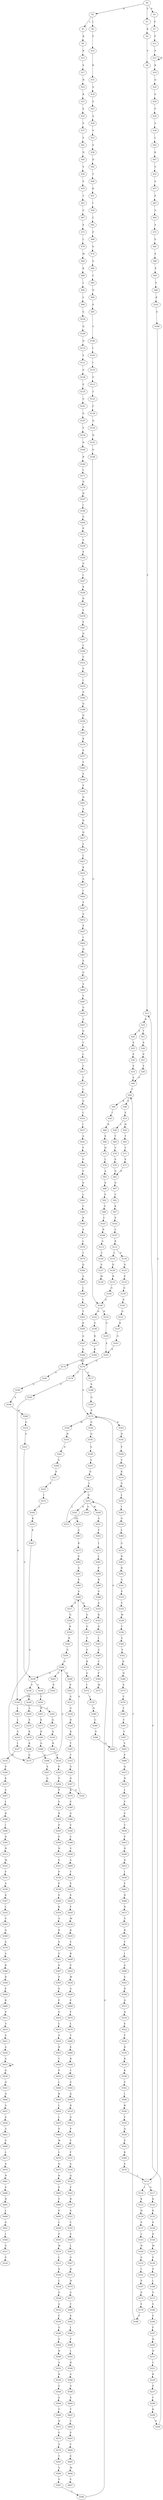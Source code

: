 strict digraph  {
	S0 -> S1 [ label = C ];
	S0 -> S2 [ label = R ];
	S0 -> S3 [ label = P ];
	S1 -> S4 [ label = K ];
	S2 -> S5 [ label = L ];
	S2 -> S6 [ label = I ];
	S3 -> S7 [ label = P ];
	S4 -> S8 [ label = V ];
	S5 -> S9 [ label = K ];
	S6 -> S10 [ label = F ];
	S7 -> S11 [ label = P ];
	S8 -> S12 [ label = F ];
	S9 -> S13 [ label = R ];
	S10 -> S14 [ label = K ];
	S11 -> S15 [ label = P ];
	S12 -> S16 [ label = R ];
	S13 -> S17 [ label = S ];
	S14 -> S18 [ label = S ];
	S15 -> S19 [ label = K ];
	S15 -> S15 [ label = P ];
	S16 -> S20 [ label = A ];
	S16 -> S21 [ label = T ];
	S17 -> S22 [ label = N ];
	S18 -> S23 [ label = S ];
	S19 -> S24 [ label = Q ];
	S20 -> S25 [ label = S ];
	S21 -> S26 [ label = S ];
	S22 -> S27 [ label = R ];
	S23 -> S28 [ label = A ];
	S24 -> S29 [ label = S ];
	S25 -> S30 [ label = S ];
	S26 -> S31 [ label = S ];
	S27 -> S32 [ label = E ];
	S28 -> S33 [ label = V ];
	S29 -> S34 [ label = F ];
	S30 -> S35 [ label = V ];
	S31 -> S36 [ label = V ];
	S32 -> S37 [ label = P ];
	S33 -> S38 [ label = V ];
	S34 -> S39 [ label = A ];
	S35 -> S40 [ label = F ];
	S36 -> S40 [ label = F ];
	S37 -> S41 [ label = V ];
	S38 -> S42 [ label = D ];
	S39 -> S43 [ label = L ];
	S40 -> S44 [ label = T ];
	S41 -> S45 [ label = N ];
	S42 -> S46 [ label = T ];
	S43 -> S47 [ label = K ];
	S44 -> S48 [ label = E ];
	S44 -> S49 [ label = K ];
	S45 -> S50 [ label = V ];
	S46 -> S51 [ label = K ];
	S47 -> S52 [ label = V ];
	S48 -> S53 [ label = V ];
	S49 -> S54 [ label = I ];
	S50 -> S55 [ label = V ];
	S51 -> S56 [ label = I ];
	S52 -> S57 [ label = A ];
	S53 -> S58 [ label = L ];
	S53 -> S59 [ label = H ];
	S54 -> S60 [ label = R ];
	S55 -> S61 [ label = T ];
	S56 -> S62 [ label = C ];
	S57 -> S63 [ label = E ];
	S58 -> S64 [ label = T ];
	S59 -> S65 [ label = T ];
	S60 -> S66 [ label = S ];
	S61 -> S67 [ label = G ];
	S62 -> S68 [ label = P ];
	S63 -> S69 [ label = A ];
	S64 -> S70 [ label = C ];
	S65 -> S71 [ label = C ];
	S66 -> S72 [ label = H ];
	S67 -> S73 [ label = E ];
	S68 -> S74 [ label = S ];
	S69 -> S75 [ label = A ];
	S70 -> S76 [ label = P ];
	S71 -> S77 [ label = P ];
	S72 -> S78 [ label = L ];
	S73 -> S79 [ label = L ];
	S74 -> S80 [ label = G ];
	S75 -> S81 [ label = S ];
	S76 -> S82 [ label = D ];
	S77 -> S82 [ label = D ];
	S78 -> S83 [ label = A ];
	S79 -> S84 [ label = M ];
	S80 -> S85 [ label = C ];
	S81 -> S86 [ label = E ];
	S82 -> S87 [ label = G ];
	S83 -> S88 [ label = S ];
	S84 -> S89 [ label = K ];
	S85 -> S90 [ label = N ];
	S86 -> S91 [ label = P ];
	S87 -> S92 [ label = C ];
	S88 -> S93 [ label = S ];
	S89 -> S94 [ label = L ];
	S90 -> S95 [ label = P ];
	S91 -> S96 [ label = E ];
	S92 -> S97 [ label = K ];
	S93 -> S98 [ label = G ];
	S94 -> S99 [ label = L ];
	S95 -> S100 [ label = C ];
	S96 -> S101 [ label = K ];
	S97 -> S102 [ label = P ];
	S98 -> S103 [ label = C ];
	S99 -> S104 [ label = G ];
	S100 -> S105 [ label = I ];
	S101 -> S106 [ label = S ];
	S102 -> S107 [ label = C ];
	S103 -> S108 [ label = R ];
	S104 -> S109 [ label = Q ];
	S105 -> S110 [ label = I ];
	S106 -> S111 [ label = L ];
	S107 -> S112 [ label = R ];
	S108 -> S113 [ label = A ];
	S109 -> S114 [ label = Q ];
	S110 -> S115 [ label = G ];
	S111 -> S116 [ label = L ];
	S111 -> S117 [ label = G ];
	S112 -> S118 [ label = P ];
	S112 -> S119 [ label = L ];
	S113 -> S120 [ label = T ];
	S114 -> S121 [ label = V ];
	S115 -> S122 [ label = T ];
	S116 -> S123 [ label = K ];
	S117 -> S124 [ label = K ];
	S118 -> S125 [ label = Q ];
	S119 -> S126 [ label = Q ];
	S120 -> S127 [ label = A ];
	S121 -> S128 [ label = G ];
	S122 -> S129 [ label = F ];
	S123 -> S130 [ label = H ];
	S124 -> S131 [ label = K ];
	S125 -> S132 [ label = E ];
	S126 -> S133 [ label = N ];
	S127 -> S134 [ label = M ];
	S128 -> S135 [ label = E ];
	S129 -> S136 [ label = Q ];
	S130 -> S137 [ label = P ];
	S131 -> S138 [ label = S ];
	S132 -> S139 [ label = G ];
	S133 -> S140 [ label = G ];
	S135 -> S141 [ label = G ];
	S136 -> S142 [ label = N ];
	S137 -> S143 [ label = L ];
	S138 -> S144 [ label = D ];
	S139 -> S145 [ label = D ];
	S140 -> S146 [ label = G ];
	S141 -> S147 [ label = G ];
	S142 -> S148 [ label = G ];
	S143 -> S149 [ label = N ];
	S144 -> S150 [ label = M ];
	S145 -> S151 [ label = G ];
	S146 -> S152 [ label = N ];
	S146 -> S153 [ label = K ];
	S147 -> S154 [ label = V ];
	S148 -> S146 [ label = G ];
	S149 -> S155 [ label = S ];
	S150 -> S156 [ label = E ];
	S151 -> S157 [ label = K ];
	S152 -> S158 [ label = G ];
	S153 -> S159 [ label = G ];
	S154 -> S160 [ label = D ];
	S155 -> S161 [ label = I ];
	S156 -> S162 [ label = S ];
	S157 -> S163 [ label = G ];
	S158 -> S164 [ label = R ];
	S159 -> S165 [ label = S ];
	S160 -> S166 [ label = R ];
	S161 -> S167 [ label = P ];
	S162 -> S168 [ label = L ];
	S163 -> S165 [ label = S ];
	S164 -> S169 [ label = K ];
	S165 -> S170 [ label = G ];
	S166 -> S171 [ label = L ];
	S167 -> S172 [ label = S ];
	S168 -> S173 [ label = V ];
	S169 -> S174 [ label = R ];
	S170 -> S175 [ label = S ];
	S170 -> S176 [ label = T ];
	S170 -> S177 [ label = G ];
	S171 -> S178 [ label = Q ];
	S172 -> S179 [ label = V ];
	S173 -> S180 [ label = V ];
	S174 -> S181 [ label = G ];
	S175 -> S182 [ label = G ];
	S175 -> S183 [ label = K ];
	S175 -> S184 [ label = M ];
	S176 -> S185 [ label = P ];
	S177 -> S186 [ label = S ];
	S178 -> S187 [ label = H ];
	S179 -> S188 [ label = F ];
	S180 -> S189 [ label = F ];
	S181 -> S190 [ label = G ];
	S182 -> S191 [ label = Q ];
	S183 -> S192 [ label = D ];
	S184 -> S193 [ label = R ];
	S185 -> S194 [ label = G ];
	S186 -> S195 [ label = G ];
	S187 -> S196 [ label = I ];
	S188 -> S44 [ label = T ];
	S189 -> S197 [ label = F ];
	S190 -> S198 [ label = S ];
	S191 -> S199 [ label = G ];
	S192 -> S200 [ label = P ];
	S193 -> S201 [ label = K ];
	S194 -> S202 [ label = G ];
	S194 -> S203 [ label = L ];
	S195 -> S175 [ label = S ];
	S196 -> S204 [ label = G ];
	S197 -> S205 [ label = H ];
	S198 -> S206 [ label = K ];
	S199 -> S207 [ label = A ];
	S200 -> S208 [ label = V ];
	S201 -> S209 [ label = G ];
	S202 -> S210 [ label = Q ];
	S203 -> S211 [ label = L ];
	S204 -> S212 [ label = P ];
	S205 -> S213 [ label = H ];
	S206 -> S214 [ label = G ];
	S207 -> S215 [ label = G ];
	S208 -> S216 [ label = K ];
	S209 -> S217 [ label = E ];
	S210 -> S218 [ label = Q ];
	S211 -> S219 [ label = V ];
	S212 -> S220 [ label = V ];
	S213 -> S221 [ label = C ];
	S214 -> S222 [ label = G ];
	S215 -> S223 [ label = L ];
	S216 -> S224 [ label = G ];
	S217 -> S225 [ label = S ];
	S218 -> S226 [ label = K ];
	S219 -> S227 [ label = I ];
	S220 -> S228 [ label = S ];
	S221 -> S229 [ label = K ];
	S222 -> S230 [ label = G ];
	S223 -> S231 [ label = G ];
	S224 -> S232 [ label = L ];
	S225 -> S233 [ label = I ];
	S226 -> S234 [ label = S ];
	S227 -> S235 [ label = N ];
	S228 -> S236 [ label = G ];
	S229 -> S237 [ label = E ];
	S230 -> S238 [ label = E ];
	S230 -> S239 [ label = V ];
	S231 -> S240 [ label = W ];
	S231 -> S241 [ label = S ];
	S231 -> S242 [ label = A ];
	S232 -> S243 [ label = I ];
	S233 -> S244 [ label = S ];
	S234 -> S245 [ label = P ];
	S235 -> S246 [ label = S ];
	S236 -> S247 [ label = I ];
	S237 -> S248 [ label = C ];
	S238 -> S249 [ label = S ];
	S239 -> S250 [ label = T ];
	S240 -> S251 [ label = A ];
	S241 -> S252 [ label = G ];
	S242 -> S253 [ label = G ];
	S243 -> S254 [ label = G ];
	S244 -> S255 [ label = K ];
	S245 -> S256 [ label = P ];
	S246 -> S257 [ label = K ];
	S247 -> S258 [ label = K ];
	S248 -> S259 [ label = K ];
	S249 -> S260 [ label = A ];
	S250 -> S261 [ label = N ];
	S251 -> S262 [ label = Y ];
	S252 -> S263 [ label = A ];
	S253 -> S223 [ label = L ];
	S254 -> S264 [ label = L ];
	S255 -> S265 [ label = K ];
	S256 -> S266 [ label = P ];
	S257 -> S267 [ label = E ];
	S258 -> S268 [ label = D ];
	S259 -> S269 [ label = V ];
	S260 -> S270 [ label = S ];
	S261 -> S271 [ label = K ];
	S262 -> S272 [ label = L ];
	S263 -> S273 [ label = K ];
	S264 -> S274 [ label = G ];
	S265 -> S275 [ label = G ];
	S266 -> S276 [ label = S ];
	S267 -> S277 [ label = L ];
	S268 -> S278 [ label = V ];
	S269 -> S12 [ label = F ];
	S270 -> S279 [ label = K ];
	S271 -> S280 [ label = D ];
	S272 -> S281 [ label = L ];
	S273 -> S282 [ label = S ];
	S274 -> S283 [ label = R ];
	S275 -> S284 [ label = G ];
	S276 -> S285 [ label = R ];
	S277 -> S286 [ label = R ];
	S278 -> S287 [ label = E ];
	S279 -> S288 [ label = K ];
	S280 -> S289 [ label = G ];
	S281 -> S290 [ label = P ];
	S282 -> S291 [ label = G ];
	S283 -> S292 [ label = R ];
	S284 -> S293 [ label = T ];
	S284 -> S230 [ label = G ];
	S284 -> S294 [ label = D ];
	S285 -> S295 [ label = P ];
	S286 -> S296 [ label = I ];
	S287 -> S297 [ label = D ];
	S288 -> S275 [ label = G ];
	S289 -> S298 [ label = S ];
	S290 -> S299 [ label = R ];
	S291 -> S300 [ label = S ];
	S292 -> S301 [ label = G ];
	S293 -> S302 [ label = P ];
	S294 -> S303 [ label = P ];
	S295 -> S304 [ label = P ];
	S296 -> S305 [ label = D ];
	S297 -> S306 [ label = L ];
	S298 -> S307 [ label = S ];
	S299 -> S308 [ label = G ];
	S300 -> S309 [ label = A ];
	S301 -> S310 [ label = E ];
	S302 -> S194 [ label = G ];
	S303 -> S311 [ label = G ];
	S304 -> S312 [ label = H ];
	S305 -> S313 [ label = H ];
	S306 -> S314 [ label = F ];
	S307 -> S315 [ label = G ];
	S308 -> S316 [ label = S ];
	S309 -> S317 [ label = S ];
	S309 -> S318 [ label = G ];
	S310 -> S319 [ label = C ];
	S311 -> S320 [ label = G ];
	S312 -> S321 [ label = S ];
	S313 -> S322 [ label = M ];
	S314 -> S323 [ label = V ];
	S315 -> S324 [ label = S ];
	S316 -> S325 [ label = R ];
	S317 -> S326 [ label = G ];
	S318 -> S327 [ label = G ];
	S319 -> S328 [ label = M ];
	S320 -> S329 [ label = D ];
	S321 -> S330 [ label = P ];
	S322 -> S331 [ label = P ];
	S323 -> S332 [ label = I ];
	S324 -> S309 [ label = A ];
	S325 -> S333 [ label = Q ];
	S326 -> S334 [ label = K ];
	S327 -> S335 [ label = G ];
	S328 -> S336 [ label = T ];
	S329 -> S337 [ label = K ];
	S330 -> S338 [ label = P ];
	S331 -> S339 [ label = A ];
	S332 -> S340 [ label = G ];
	S333 -> S341 [ label = L ];
	S334 -> S342 [ label = K ];
	S335 -> S343 [ label = T ];
	S336 -> S344 [ label = A ];
	S337 -> S345 [ label = T ];
	S338 -> S346 [ label = E ];
	S339 -> S347 [ label = D ];
	S340 -> S348 [ label = Q ];
	S341 -> S349 [ label = A ];
	S342 -> S350 [ label = G ];
	S343 -> S351 [ label = G ];
	S344 -> S352 [ label = Y ];
	S345 -> S353 [ label = T ];
	S346 -> S354 [ label = K ];
	S347 -> S355 [ label = L ];
	S348 -> S356 [ label = Q ];
	S349 -> S357 [ label = C ];
	S350 -> S284 [ label = G ];
	S351 -> S358 [ label = R ];
	S352 -> S359 [ label = N ];
	S353 -> S360 [ label = G ];
	S354 -> S361 [ label = A ];
	S355 -> S362 [ label = V ];
	S356 -> S363 [ label = A ];
	S357 -> S364 [ label = P ];
	S358 -> S365 [ label = G ];
	S359 -> S366 [ label = N ];
	S360 -> S367 [ label = D ];
	S361 -> S368 [ label = R ];
	S362 -> S369 [ label = D ];
	S363 -> S370 [ label = K ];
	S364 -> S371 [ label = M ];
	S365 -> S372 [ label = I ];
	S366 -> S373 [ label = S ];
	S367 -> S374 [ label = K ];
	S368 -> S375 [ label = S ];
	S369 -> S376 [ label = S ];
	S370 -> S377 [ label = E ];
	S372 -> S378 [ label = L ];
	S373 -> S379 [ label = C ];
	S374 -> S380 [ label = S ];
	S375 -> S381 [ label = V ];
	S376 -> S382 [ label = A ];
	S377 -> S383 [ label = V ];
	S378 -> S384 [ label = N ];
	S379 -> S385 [ label = Y ];
	S380 -> S386 [ label = G ];
	S381 -> S387 [ label = S ];
	S382 -> S388 [ label = R ];
	S383 -> S389 [ label = S ];
	S384 -> S390 [ label = G ];
	S385 -> S391 [ label = V ];
	S386 -> S392 [ label = Y ];
	S387 -> S393 [ label = P ];
	S388 -> S394 [ label = R ];
	S389 -> S395 [ label = Y ];
	S390 -> S396 [ label = S ];
	S391 -> S397 [ label = Y ];
	S392 -> S398 [ label = C ];
	S393 -> S399 [ label = S ];
	S394 -> S400 [ label = E ];
	S395 -> S401 [ label = N ];
	S396 -> S402 [ label = G ];
	S397 -> S403 [ label = V ];
	S398 -> S404 [ label = V ];
	S399 -> S405 [ label = F ];
	S400 -> S406 [ label = R ];
	S401 -> S407 [ label = A ];
	S402 -> S175 [ label = S ];
	S403 -> S408 [ label = P ];
	S404 -> S409 [ label = A ];
	S405 -> S410 [ label = S ];
	S406 -> S411 [ label = P ];
	S407 -> S412 [ label = D ];
	S408 -> S413 [ label = Q ];
	S409 -> S414 [ label = T ];
	S410 -> S415 [ label = L ];
	S411 -> S416 [ label = A ];
	S412 -> S417 [ label = Q ];
	S413 -> S418 [ label = N ];
	S414 -> S419 [ label = E ];
	S415 -> S420 [ label = A ];
	S416 -> S421 [ label = A ];
	S417 -> S422 [ label = L ];
	S418 -> S423 [ label = L ];
	S419 -> S424 [ label = S ];
	S420 -> S425 [ label = R ];
	S421 -> S426 [ label = A ];
	S422 -> S427 [ label = L ];
	S423 -> S428 [ label = F ];
	S424 -> S429 [ label = F ];
	S425 -> S430 [ label = T ];
	S426 -> S431 [ label = A ];
	S427 -> S432 [ label = K ];
	S428 -> S433 [ label = S ];
	S429 -> S434 [ label = M ];
	S430 -> S435 [ label = P ];
	S431 -> S436 [ label = Q ];
	S431 -> S431 [ label = A ];
	S432 -> S437 [ label = A ];
	S433 -> S438 [ label = T ];
	S434 -> S439 [ label = R ];
	S435 -> S440 [ label = L ];
	S436 -> S441 [ label = Q ];
	S437 -> S442 [ label = I ];
	S438 -> S443 [ label = P ];
	S439 -> S444 [ label = V ];
	S440 -> S445 [ label = R ];
	S441 -> S446 [ label = Q ];
	S442 -> S447 [ label = V ];
	S443 -> S448 [ label = N ];
	S444 -> S449 [ label = R ];
	S445 -> S450 [ label = L ];
	S446 -> S451 [ label = A ];
	S447 -> S452 [ label = S ];
	S448 -> S453 [ label = D ];
	S449 -> S454 [ label = V ];
	S450 -> S455 [ label = L ];
	S451 -> S456 [ label = S ];
	S452 -> S457 [ label = E ];
	S453 -> S458 [ label = I ];
	S454 -> S459 [ label = W ];
	S455 -> S460 [ label = P ];
	S456 -> S461 [ label = A ];
	S457 -> S462 [ label = I ];
	S458 -> S463 [ label = F ];
	S459 -> S464 [ label = A ];
	S460 -> S465 [ label = W ];
	S461 -> S466 [ label = G ];
	S462 -> S467 [ label = D ];
	S463 -> S468 [ label = D ];
	S464 -> S469 [ label = P ];
	S465 -> S470 [ label = L ];
	S466 -> S471 [ label = L ];
	S467 -> S472 [ label = E ];
	S468 -> S473 [ label = N ];
	S469 -> S474 [ label = F ];
	S470 -> S475 [ label = Q ];
	S471 -> S476 [ label = A ];
	S472 -> S477 [ label = G ];
	S473 -> S478 [ label = S ];
	S474 -> S479 [ label = L ];
	S475 -> S480 [ label = K ];
	S476 -> S481 [ label = N ];
	S477 -> S482 [ label = V ];
	S478 -> S483 [ label = R ];
	S479 -> S484 [ label = T ];
	S480 -> S485 [ label = P ];
	S481 -> S486 [ label = S ];
	S482 -> S487 [ label = Y ];
	S483 -> S488 [ label = F ];
	S484 -> S489 [ label = E ];
	S485 -> S490 [ label = F ];
	S486 -> S491 [ label = H ];
	S487 -> S492 [ label = G ];
	S488 -> S493 [ label = I ];
	S489 -> S494 [ label = R ];
	S490 -> S495 [ label = P ];
	S491 -> S496 [ label = L ];
	S492 -> S497 [ label = A ];
	S493 -> S498 [ label = A ];
	S494 -> S499 [ label = C ];
	S495 -> S500 [ label = C ];
	S496 -> S501 [ label = G ];
	S497 -> S502 [ label = Q ];
	S498 -> S503 [ label = S ];
	S499 -> S504 [ label = S ];
	S500 -> S505 [ label = P ];
	S501 -> S506 [ label = I ];
	S502 -> S507 [ label = T ];
	S503 -> S508 [ label = D ];
	S504 -> S509 [ label = Q ];
	S505 -> S510 [ label = W ];
	S506 -> S511 [ label = G ];
	S507 -> S512 [ label = L ];
	S508 -> S513 [ label = Q ];
	S509 -> S514 [ label = R ];
	S510 -> S515 [ label = L ];
	S511 -> S516 [ label = S ];
	S512 -> S517 [ label = T ];
	S513 -> S518 [ label = N ];
	S514 -> S519 [ label = G ];
	S515 -> S520 [ label = S ];
	S517 -> S521 [ label = T ];
	S518 -> S522 [ label = S ];
	S519 -> S523 [ label = P ];
	S520 -> S524 [ label = C ];
	S521 -> S525 [ label = C ];
	S522 -> S526 [ label = Y ];
	S523 -> S527 [ label = V ];
	S524 -> S528 [ label = G ];
	S525 -> S529 [ label = D ];
	S526 -> S530 [ label = R ];
	S527 -> S531 [ label = F ];
	S528 -> S532 [ label = A ];
	S529 -> S533 [ label = C ];
	S530 -> S534 [ label = R ];
	S531 -> S535 [ label = A ];
	S532 -> S536 [ label = F ];
	S533 -> S537 [ label = I ];
	S534 -> S538 [ label = K ];
	S535 -> S539 [ label = Q ];
	S536 -> S540 [ label = A ];
	S537 -> S541 [ label = A ];
	S538 -> S542 [ label = P ];
	S539 -> S543 [ label = F ];
	S540 -> S544 [ label = V ];
	S541 -> S545 [ label = F ];
	S542 -> S546 [ label = L ];
	S543 -> S547 [ label = R ];
	S544 -> S548 [ label = R ];
	S545 -> S549 [ label = P ];
	S546 -> S550 [ label = R ];
	S547 -> S551 [ label = S ];
	S548 -> S552 [ label = A ];
	S549 -> S553 [ label = V ];
	S550 -> S554 [ label = F ];
	S551 -> S555 [ label = C ];
	S552 -> S556 [ label = R ];
	S553 -> S557 [ label = D ];
	S554 -> S558 [ label = Q ];
	S555 -> S559 [ label = S ];
	S556 -> S560 [ label = G ];
	S557 -> S561 [ label = L ];
	S558 -> S562 [ label = E ];
	S559 -> S563 [ label = L ];
	S560 -> S564 [ label = G ];
	S561 -> S565 [ label = C ];
	S562 -> S566 [ label = K ];
	S563 -> S567 [ label = G ];
	S564 -> S568 [ label = T ];
	S565 -> S569 [ label = R ];
	S566 -> S570 [ label = S ];
	S567 -> S571 [ label = R ];
	S568 -> S572 [ label = N ];
	S569 -> S573 [ label = A ];
	S570 -> S111 [ label = L ];
	S571 -> S574 [ label = H ];
	S572 -> S575 [ label = V ];
	S573 -> S576 [ label = L ];
	S574 -> S577 [ label = A ];
	S575 -> S578 [ label = A ];
	S576 -> S579 [ label = T ];
	S577 -> S580 [ label = T ];
	S578 -> S581 [ label = T ];
	S579 -> S582 [ label = Q ];
	S580 -> S583 [ label = S ];
	S581 -> S584 [ label = A ];
	S582 -> S585 [ label = A ];
	S583 -> S586 [ label = L ];
	S584 -> S587 [ label = G ];
	S585 -> S588 [ label = L ];
	S586 -> S589 [ label = F ];
	S587 -> S590 [ label = L ];
	S588 -> S591 [ label = L ];
	S589 -> S592 [ label = L ];
	S590 -> S231 [ label = G ];
	S591 -> S593 [ label = T ];
	S592 -> S594 [ label = R ];
	S593 -> S595 [ label = K ];
	S594 -> S596 [ label = A ];
	S595 -> S597 [ label = G ];
	S596 -> S598 [ label = A ];
	S597 -> S599 [ label = S ];
	S598 -> S600 [ label = S ];
	S599 -> S170 [ label = G ];
	S600 -> S601 [ label = T ];
	S601 -> S602 [ label = C ];
	S602 -> S603 [ label = P ];
	S603 -> S604 [ label = C ];
	S604 -> S605 [ label = S ];
	S605 -> S606 [ label = M ];
	S606 -> S607 [ label = V ];
}
